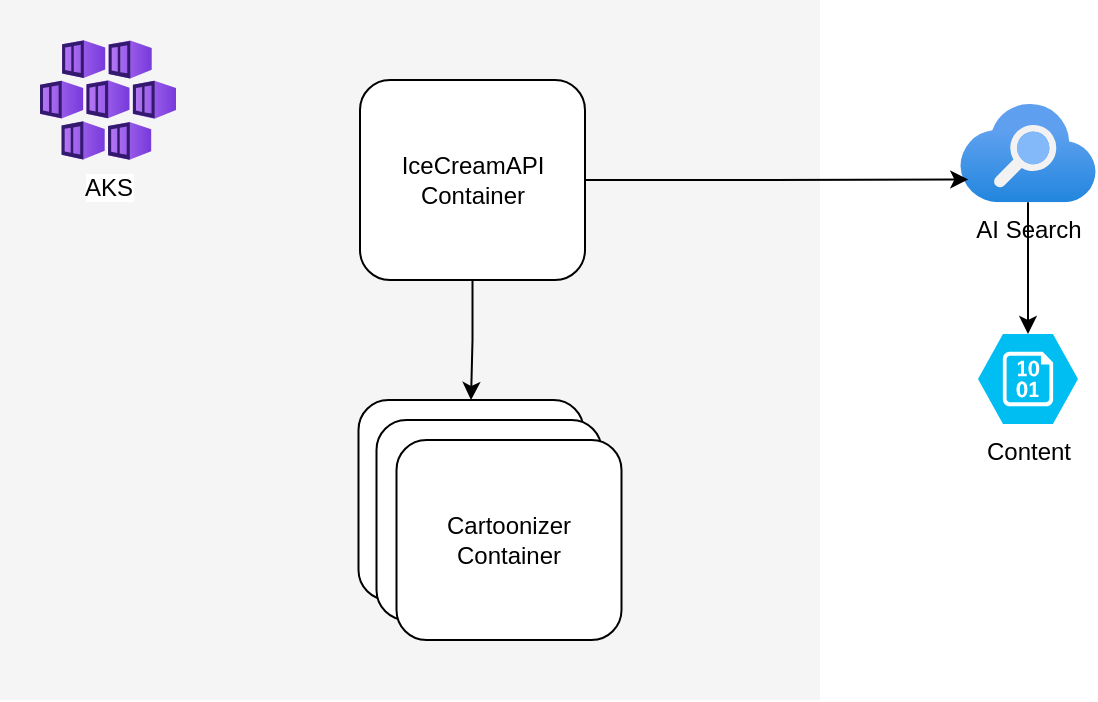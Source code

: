 <mxfile version="24.7.8">
  <diagram id="lyTLisJJIofeR1_NnUUN" name="Page-2">
    <mxGraphModel dx="1434" dy="836" grid="1" gridSize="10" guides="1" tooltips="1" connect="1" arrows="1" fold="1" page="1" pageScale="1" pageWidth="850" pageHeight="1100" math="0" shadow="0">
      <root>
        <mxCell id="0" />
        <mxCell id="1" parent="0" />
        <mxCell id="JnvJV3Z1eaSUhFazPmFS-1" value="" style="rounded=0;whiteSpace=wrap;html=1;fillColor=#f5f5f5;strokeColor=none;fontColor=#333333;" vertex="1" parent="1">
          <mxGeometry x="130" y="160" width="410" height="350" as="geometry" />
        </mxCell>
        <mxCell id="JnvJV3Z1eaSUhFazPmFS-2" value="AKS" style="image;aspect=fixed;html=1;points=[];align=center;fontSize=12;image=img/lib/azure2/compute/Kubernetes_Services.svg;" vertex="1" parent="1">
          <mxGeometry x="150" y="180" width="68" height="60" as="geometry" />
        </mxCell>
        <mxCell id="JnvJV3Z1eaSUhFazPmFS-12" style="edgeStyle=orthogonalEdgeStyle;rounded=0;orthogonalLoop=1;jettySize=auto;html=1;entryX=0.5;entryY=0;entryDx=0;entryDy=0;" edge="1" parent="1" source="JnvJV3Z1eaSUhFazPmFS-3" target="JnvJV3Z1eaSUhFazPmFS-4">
          <mxGeometry relative="1" as="geometry" />
        </mxCell>
        <mxCell id="JnvJV3Z1eaSUhFazPmFS-3" value="IceCreamAPI&lt;div&gt;Container&lt;/div&gt;" style="rounded=1;whiteSpace=wrap;html=1;" vertex="1" parent="1">
          <mxGeometry x="310" y="200" width="112.5" height="100" as="geometry" />
        </mxCell>
        <mxCell id="JnvJV3Z1eaSUhFazPmFS-4" value="Cartoonizer&lt;div&gt;Container&lt;/div&gt;" style="rounded=1;whiteSpace=wrap;html=1;" vertex="1" parent="1">
          <mxGeometry x="309.25" y="360" width="112.5" height="100" as="geometry" />
        </mxCell>
        <mxCell id="JnvJV3Z1eaSUhFazPmFS-5" value="Cartoonizer&lt;div&gt;Container&lt;/div&gt;" style="rounded=1;whiteSpace=wrap;html=1;" vertex="1" parent="1">
          <mxGeometry x="318.25" y="370" width="112.5" height="100" as="geometry" />
        </mxCell>
        <mxCell id="JnvJV3Z1eaSUhFazPmFS-6" value="Cartoonizer&lt;div&gt;Container&lt;/div&gt;" style="rounded=1;whiteSpace=wrap;html=1;" vertex="1" parent="1">
          <mxGeometry x="328.25" y="380" width="112.5" height="100" as="geometry" />
        </mxCell>
        <mxCell id="JnvJV3Z1eaSUhFazPmFS-7" value="AI Search" style="image;aspect=fixed;html=1;points=[];align=center;fontSize=12;image=img/lib/azure2/app_services/Search_Services.svg;" vertex="1" parent="1">
          <mxGeometry x="610" y="212" width="68" height="49.12" as="geometry" />
        </mxCell>
        <mxCell id="JnvJV3Z1eaSUhFazPmFS-8" value="Content" style="verticalLabelPosition=bottom;html=1;verticalAlign=top;align=center;strokeColor=none;fillColor=#00BEF2;shape=mxgraph.azure.storage_blob;" vertex="1" parent="1">
          <mxGeometry x="619" y="327" width="50" height="45" as="geometry" />
        </mxCell>
        <mxCell id="JnvJV3Z1eaSUhFazPmFS-10" style="edgeStyle=orthogonalEdgeStyle;rounded=0;orthogonalLoop=1;jettySize=auto;html=1;entryX=0.5;entryY=0;entryDx=0;entryDy=0;entryPerimeter=0;" edge="1" parent="1" source="JnvJV3Z1eaSUhFazPmFS-7" target="JnvJV3Z1eaSUhFazPmFS-8">
          <mxGeometry relative="1" as="geometry">
            <mxPoint x="640" y="322" as="targetPoint" />
          </mxGeometry>
        </mxCell>
        <mxCell id="JnvJV3Z1eaSUhFazPmFS-11" style="edgeStyle=orthogonalEdgeStyle;rounded=0;orthogonalLoop=1;jettySize=auto;html=1;entryX=0.061;entryY=0.768;entryDx=0;entryDy=0;entryPerimeter=0;" edge="1" parent="1" source="JnvJV3Z1eaSUhFazPmFS-3" target="JnvJV3Z1eaSUhFazPmFS-7">
          <mxGeometry relative="1" as="geometry" />
        </mxCell>
      </root>
    </mxGraphModel>
  </diagram>
</mxfile>
